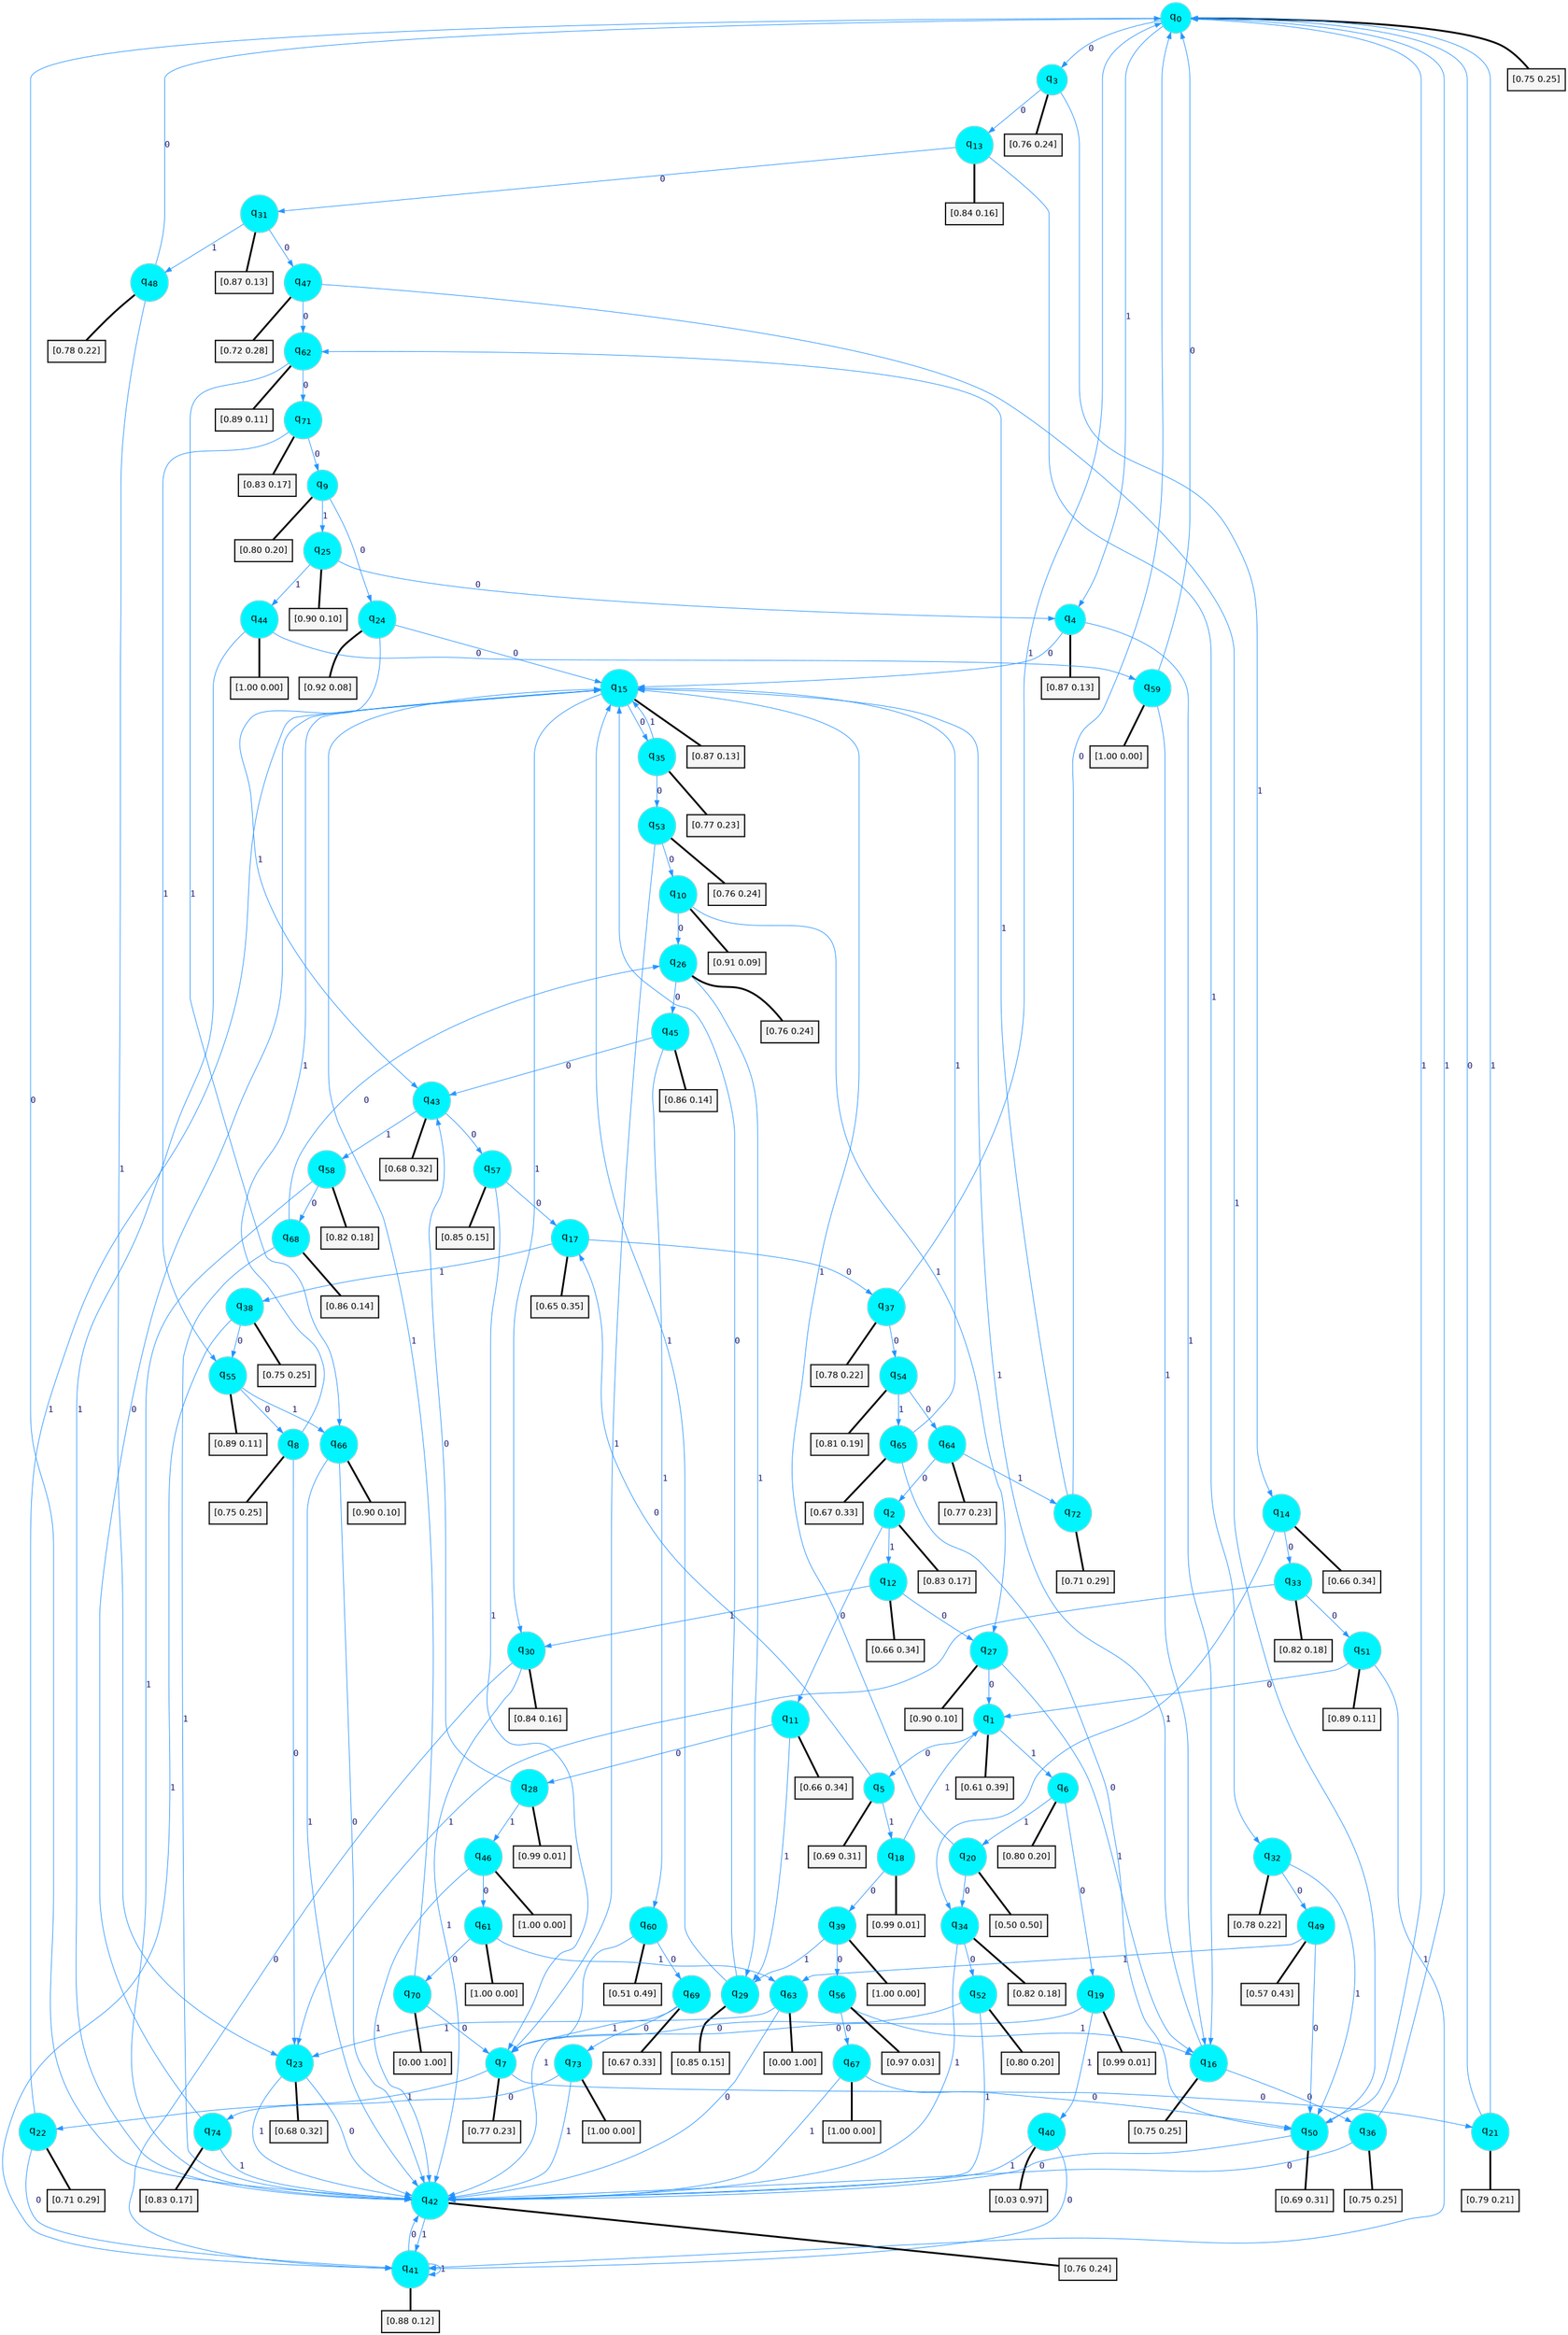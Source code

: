 digraph G {
graph [
bgcolor=transparent, dpi=300, rankdir=TD, size="40,25"];
node [
color=gray, fillcolor=turquoise1, fontcolor=black, fontname=Helvetica, fontsize=16, fontweight=bold, shape=circle, style=filled];
edge [
arrowsize=1, color=dodgerblue1, fontcolor=midnightblue, fontname=courier, fontweight=bold, penwidth=1, style=solid, weight=20];
0[label=<q<SUB>0</SUB>>];
1[label=<q<SUB>1</SUB>>];
2[label=<q<SUB>2</SUB>>];
3[label=<q<SUB>3</SUB>>];
4[label=<q<SUB>4</SUB>>];
5[label=<q<SUB>5</SUB>>];
6[label=<q<SUB>6</SUB>>];
7[label=<q<SUB>7</SUB>>];
8[label=<q<SUB>8</SUB>>];
9[label=<q<SUB>9</SUB>>];
10[label=<q<SUB>10</SUB>>];
11[label=<q<SUB>11</SUB>>];
12[label=<q<SUB>12</SUB>>];
13[label=<q<SUB>13</SUB>>];
14[label=<q<SUB>14</SUB>>];
15[label=<q<SUB>15</SUB>>];
16[label=<q<SUB>16</SUB>>];
17[label=<q<SUB>17</SUB>>];
18[label=<q<SUB>18</SUB>>];
19[label=<q<SUB>19</SUB>>];
20[label=<q<SUB>20</SUB>>];
21[label=<q<SUB>21</SUB>>];
22[label=<q<SUB>22</SUB>>];
23[label=<q<SUB>23</SUB>>];
24[label=<q<SUB>24</SUB>>];
25[label=<q<SUB>25</SUB>>];
26[label=<q<SUB>26</SUB>>];
27[label=<q<SUB>27</SUB>>];
28[label=<q<SUB>28</SUB>>];
29[label=<q<SUB>29</SUB>>];
30[label=<q<SUB>30</SUB>>];
31[label=<q<SUB>31</SUB>>];
32[label=<q<SUB>32</SUB>>];
33[label=<q<SUB>33</SUB>>];
34[label=<q<SUB>34</SUB>>];
35[label=<q<SUB>35</SUB>>];
36[label=<q<SUB>36</SUB>>];
37[label=<q<SUB>37</SUB>>];
38[label=<q<SUB>38</SUB>>];
39[label=<q<SUB>39</SUB>>];
40[label=<q<SUB>40</SUB>>];
41[label=<q<SUB>41</SUB>>];
42[label=<q<SUB>42</SUB>>];
43[label=<q<SUB>43</SUB>>];
44[label=<q<SUB>44</SUB>>];
45[label=<q<SUB>45</SUB>>];
46[label=<q<SUB>46</SUB>>];
47[label=<q<SUB>47</SUB>>];
48[label=<q<SUB>48</SUB>>];
49[label=<q<SUB>49</SUB>>];
50[label=<q<SUB>50</SUB>>];
51[label=<q<SUB>51</SUB>>];
52[label=<q<SUB>52</SUB>>];
53[label=<q<SUB>53</SUB>>];
54[label=<q<SUB>54</SUB>>];
55[label=<q<SUB>55</SUB>>];
56[label=<q<SUB>56</SUB>>];
57[label=<q<SUB>57</SUB>>];
58[label=<q<SUB>58</SUB>>];
59[label=<q<SUB>59</SUB>>];
60[label=<q<SUB>60</SUB>>];
61[label=<q<SUB>61</SUB>>];
62[label=<q<SUB>62</SUB>>];
63[label=<q<SUB>63</SUB>>];
64[label=<q<SUB>64</SUB>>];
65[label=<q<SUB>65</SUB>>];
66[label=<q<SUB>66</SUB>>];
67[label=<q<SUB>67</SUB>>];
68[label=<q<SUB>68</SUB>>];
69[label=<q<SUB>69</SUB>>];
70[label=<q<SUB>70</SUB>>];
71[label=<q<SUB>71</SUB>>];
72[label=<q<SUB>72</SUB>>];
73[label=<q<SUB>73</SUB>>];
74[label=<q<SUB>74</SUB>>];
75[label="[0.75 0.25]", shape=box,fontcolor=black, fontname=Helvetica, fontsize=14, penwidth=2, fillcolor=whitesmoke,color=black];
76[label="[0.61 0.39]", shape=box,fontcolor=black, fontname=Helvetica, fontsize=14, penwidth=2, fillcolor=whitesmoke,color=black];
77[label="[0.83 0.17]", shape=box,fontcolor=black, fontname=Helvetica, fontsize=14, penwidth=2, fillcolor=whitesmoke,color=black];
78[label="[0.76 0.24]", shape=box,fontcolor=black, fontname=Helvetica, fontsize=14, penwidth=2, fillcolor=whitesmoke,color=black];
79[label="[0.87 0.13]", shape=box,fontcolor=black, fontname=Helvetica, fontsize=14, penwidth=2, fillcolor=whitesmoke,color=black];
80[label="[0.69 0.31]", shape=box,fontcolor=black, fontname=Helvetica, fontsize=14, penwidth=2, fillcolor=whitesmoke,color=black];
81[label="[0.80 0.20]", shape=box,fontcolor=black, fontname=Helvetica, fontsize=14, penwidth=2, fillcolor=whitesmoke,color=black];
82[label="[0.77 0.23]", shape=box,fontcolor=black, fontname=Helvetica, fontsize=14, penwidth=2, fillcolor=whitesmoke,color=black];
83[label="[0.75 0.25]", shape=box,fontcolor=black, fontname=Helvetica, fontsize=14, penwidth=2, fillcolor=whitesmoke,color=black];
84[label="[0.80 0.20]", shape=box,fontcolor=black, fontname=Helvetica, fontsize=14, penwidth=2, fillcolor=whitesmoke,color=black];
85[label="[0.91 0.09]", shape=box,fontcolor=black, fontname=Helvetica, fontsize=14, penwidth=2, fillcolor=whitesmoke,color=black];
86[label="[0.66 0.34]", shape=box,fontcolor=black, fontname=Helvetica, fontsize=14, penwidth=2, fillcolor=whitesmoke,color=black];
87[label="[0.66 0.34]", shape=box,fontcolor=black, fontname=Helvetica, fontsize=14, penwidth=2, fillcolor=whitesmoke,color=black];
88[label="[0.84 0.16]", shape=box,fontcolor=black, fontname=Helvetica, fontsize=14, penwidth=2, fillcolor=whitesmoke,color=black];
89[label="[0.66 0.34]", shape=box,fontcolor=black, fontname=Helvetica, fontsize=14, penwidth=2, fillcolor=whitesmoke,color=black];
90[label="[0.87 0.13]", shape=box,fontcolor=black, fontname=Helvetica, fontsize=14, penwidth=2, fillcolor=whitesmoke,color=black];
91[label="[0.75 0.25]", shape=box,fontcolor=black, fontname=Helvetica, fontsize=14, penwidth=2, fillcolor=whitesmoke,color=black];
92[label="[0.65 0.35]", shape=box,fontcolor=black, fontname=Helvetica, fontsize=14, penwidth=2, fillcolor=whitesmoke,color=black];
93[label="[0.99 0.01]", shape=box,fontcolor=black, fontname=Helvetica, fontsize=14, penwidth=2, fillcolor=whitesmoke,color=black];
94[label="[0.99 0.01]", shape=box,fontcolor=black, fontname=Helvetica, fontsize=14, penwidth=2, fillcolor=whitesmoke,color=black];
95[label="[0.50 0.50]", shape=box,fontcolor=black, fontname=Helvetica, fontsize=14, penwidth=2, fillcolor=whitesmoke,color=black];
96[label="[0.79 0.21]", shape=box,fontcolor=black, fontname=Helvetica, fontsize=14, penwidth=2, fillcolor=whitesmoke,color=black];
97[label="[0.71 0.29]", shape=box,fontcolor=black, fontname=Helvetica, fontsize=14, penwidth=2, fillcolor=whitesmoke,color=black];
98[label="[0.68 0.32]", shape=box,fontcolor=black, fontname=Helvetica, fontsize=14, penwidth=2, fillcolor=whitesmoke,color=black];
99[label="[0.92 0.08]", shape=box,fontcolor=black, fontname=Helvetica, fontsize=14, penwidth=2, fillcolor=whitesmoke,color=black];
100[label="[0.90 0.10]", shape=box,fontcolor=black, fontname=Helvetica, fontsize=14, penwidth=2, fillcolor=whitesmoke,color=black];
101[label="[0.76 0.24]", shape=box,fontcolor=black, fontname=Helvetica, fontsize=14, penwidth=2, fillcolor=whitesmoke,color=black];
102[label="[0.90 0.10]", shape=box,fontcolor=black, fontname=Helvetica, fontsize=14, penwidth=2, fillcolor=whitesmoke,color=black];
103[label="[0.99 0.01]", shape=box,fontcolor=black, fontname=Helvetica, fontsize=14, penwidth=2, fillcolor=whitesmoke,color=black];
104[label="[0.85 0.15]", shape=box,fontcolor=black, fontname=Helvetica, fontsize=14, penwidth=2, fillcolor=whitesmoke,color=black];
105[label="[0.84 0.16]", shape=box,fontcolor=black, fontname=Helvetica, fontsize=14, penwidth=2, fillcolor=whitesmoke,color=black];
106[label="[0.87 0.13]", shape=box,fontcolor=black, fontname=Helvetica, fontsize=14, penwidth=2, fillcolor=whitesmoke,color=black];
107[label="[0.78 0.22]", shape=box,fontcolor=black, fontname=Helvetica, fontsize=14, penwidth=2, fillcolor=whitesmoke,color=black];
108[label="[0.82 0.18]", shape=box,fontcolor=black, fontname=Helvetica, fontsize=14, penwidth=2, fillcolor=whitesmoke,color=black];
109[label="[0.82 0.18]", shape=box,fontcolor=black, fontname=Helvetica, fontsize=14, penwidth=2, fillcolor=whitesmoke,color=black];
110[label="[0.77 0.23]", shape=box,fontcolor=black, fontname=Helvetica, fontsize=14, penwidth=2, fillcolor=whitesmoke,color=black];
111[label="[0.75 0.25]", shape=box,fontcolor=black, fontname=Helvetica, fontsize=14, penwidth=2, fillcolor=whitesmoke,color=black];
112[label="[0.78 0.22]", shape=box,fontcolor=black, fontname=Helvetica, fontsize=14, penwidth=2, fillcolor=whitesmoke,color=black];
113[label="[0.75 0.25]", shape=box,fontcolor=black, fontname=Helvetica, fontsize=14, penwidth=2, fillcolor=whitesmoke,color=black];
114[label="[1.00 0.00]", shape=box,fontcolor=black, fontname=Helvetica, fontsize=14, penwidth=2, fillcolor=whitesmoke,color=black];
115[label="[0.03 0.97]", shape=box,fontcolor=black, fontname=Helvetica, fontsize=14, penwidth=2, fillcolor=whitesmoke,color=black];
116[label="[0.88 0.12]", shape=box,fontcolor=black, fontname=Helvetica, fontsize=14, penwidth=2, fillcolor=whitesmoke,color=black];
117[label="[0.76 0.24]", shape=box,fontcolor=black, fontname=Helvetica, fontsize=14, penwidth=2, fillcolor=whitesmoke,color=black];
118[label="[0.68 0.32]", shape=box,fontcolor=black, fontname=Helvetica, fontsize=14, penwidth=2, fillcolor=whitesmoke,color=black];
119[label="[1.00 0.00]", shape=box,fontcolor=black, fontname=Helvetica, fontsize=14, penwidth=2, fillcolor=whitesmoke,color=black];
120[label="[0.86 0.14]", shape=box,fontcolor=black, fontname=Helvetica, fontsize=14, penwidth=2, fillcolor=whitesmoke,color=black];
121[label="[1.00 0.00]", shape=box,fontcolor=black, fontname=Helvetica, fontsize=14, penwidth=2, fillcolor=whitesmoke,color=black];
122[label="[0.72 0.28]", shape=box,fontcolor=black, fontname=Helvetica, fontsize=14, penwidth=2, fillcolor=whitesmoke,color=black];
123[label="[0.78 0.22]", shape=box,fontcolor=black, fontname=Helvetica, fontsize=14, penwidth=2, fillcolor=whitesmoke,color=black];
124[label="[0.57 0.43]", shape=box,fontcolor=black, fontname=Helvetica, fontsize=14, penwidth=2, fillcolor=whitesmoke,color=black];
125[label="[0.69 0.31]", shape=box,fontcolor=black, fontname=Helvetica, fontsize=14, penwidth=2, fillcolor=whitesmoke,color=black];
126[label="[0.89 0.11]", shape=box,fontcolor=black, fontname=Helvetica, fontsize=14, penwidth=2, fillcolor=whitesmoke,color=black];
127[label="[0.80 0.20]", shape=box,fontcolor=black, fontname=Helvetica, fontsize=14, penwidth=2, fillcolor=whitesmoke,color=black];
128[label="[0.76 0.24]", shape=box,fontcolor=black, fontname=Helvetica, fontsize=14, penwidth=2, fillcolor=whitesmoke,color=black];
129[label="[0.81 0.19]", shape=box,fontcolor=black, fontname=Helvetica, fontsize=14, penwidth=2, fillcolor=whitesmoke,color=black];
130[label="[0.89 0.11]", shape=box,fontcolor=black, fontname=Helvetica, fontsize=14, penwidth=2, fillcolor=whitesmoke,color=black];
131[label="[0.97 0.03]", shape=box,fontcolor=black, fontname=Helvetica, fontsize=14, penwidth=2, fillcolor=whitesmoke,color=black];
132[label="[0.85 0.15]", shape=box,fontcolor=black, fontname=Helvetica, fontsize=14, penwidth=2, fillcolor=whitesmoke,color=black];
133[label="[0.82 0.18]", shape=box,fontcolor=black, fontname=Helvetica, fontsize=14, penwidth=2, fillcolor=whitesmoke,color=black];
134[label="[1.00 0.00]", shape=box,fontcolor=black, fontname=Helvetica, fontsize=14, penwidth=2, fillcolor=whitesmoke,color=black];
135[label="[0.51 0.49]", shape=box,fontcolor=black, fontname=Helvetica, fontsize=14, penwidth=2, fillcolor=whitesmoke,color=black];
136[label="[1.00 0.00]", shape=box,fontcolor=black, fontname=Helvetica, fontsize=14, penwidth=2, fillcolor=whitesmoke,color=black];
137[label="[0.89 0.11]", shape=box,fontcolor=black, fontname=Helvetica, fontsize=14, penwidth=2, fillcolor=whitesmoke,color=black];
138[label="[0.00 1.00]", shape=box,fontcolor=black, fontname=Helvetica, fontsize=14, penwidth=2, fillcolor=whitesmoke,color=black];
139[label="[0.77 0.23]", shape=box,fontcolor=black, fontname=Helvetica, fontsize=14, penwidth=2, fillcolor=whitesmoke,color=black];
140[label="[0.67 0.33]", shape=box,fontcolor=black, fontname=Helvetica, fontsize=14, penwidth=2, fillcolor=whitesmoke,color=black];
141[label="[0.90 0.10]", shape=box,fontcolor=black, fontname=Helvetica, fontsize=14, penwidth=2, fillcolor=whitesmoke,color=black];
142[label="[1.00 0.00]", shape=box,fontcolor=black, fontname=Helvetica, fontsize=14, penwidth=2, fillcolor=whitesmoke,color=black];
143[label="[0.86 0.14]", shape=box,fontcolor=black, fontname=Helvetica, fontsize=14, penwidth=2, fillcolor=whitesmoke,color=black];
144[label="[0.67 0.33]", shape=box,fontcolor=black, fontname=Helvetica, fontsize=14, penwidth=2, fillcolor=whitesmoke,color=black];
145[label="[0.00 1.00]", shape=box,fontcolor=black, fontname=Helvetica, fontsize=14, penwidth=2, fillcolor=whitesmoke,color=black];
146[label="[0.83 0.17]", shape=box,fontcolor=black, fontname=Helvetica, fontsize=14, penwidth=2, fillcolor=whitesmoke,color=black];
147[label="[0.71 0.29]", shape=box,fontcolor=black, fontname=Helvetica, fontsize=14, penwidth=2, fillcolor=whitesmoke,color=black];
148[label="[1.00 0.00]", shape=box,fontcolor=black, fontname=Helvetica, fontsize=14, penwidth=2, fillcolor=whitesmoke,color=black];
149[label="[0.83 0.17]", shape=box,fontcolor=black, fontname=Helvetica, fontsize=14, penwidth=2, fillcolor=whitesmoke,color=black];
0->3 [label=0];
0->4 [label=1];
0->75 [arrowhead=none, penwidth=3,color=black];
1->5 [label=0];
1->6 [label=1];
1->76 [arrowhead=none, penwidth=3,color=black];
2->11 [label=0];
2->12 [label=1];
2->77 [arrowhead=none, penwidth=3,color=black];
3->13 [label=0];
3->14 [label=1];
3->78 [arrowhead=none, penwidth=3,color=black];
4->15 [label=0];
4->16 [label=1];
4->79 [arrowhead=none, penwidth=3,color=black];
5->17 [label=0];
5->18 [label=1];
5->80 [arrowhead=none, penwidth=3,color=black];
6->19 [label=0];
6->20 [label=1];
6->81 [arrowhead=none, penwidth=3,color=black];
7->21 [label=0];
7->22 [label=1];
7->82 [arrowhead=none, penwidth=3,color=black];
8->23 [label=0];
8->15 [label=1];
8->83 [arrowhead=none, penwidth=3,color=black];
9->24 [label=0];
9->25 [label=1];
9->84 [arrowhead=none, penwidth=3,color=black];
10->26 [label=0];
10->27 [label=1];
10->85 [arrowhead=none, penwidth=3,color=black];
11->28 [label=0];
11->29 [label=1];
11->86 [arrowhead=none, penwidth=3,color=black];
12->27 [label=0];
12->30 [label=1];
12->87 [arrowhead=none, penwidth=3,color=black];
13->31 [label=0];
13->32 [label=1];
13->88 [arrowhead=none, penwidth=3,color=black];
14->33 [label=0];
14->34 [label=1];
14->89 [arrowhead=none, penwidth=3,color=black];
15->35 [label=0];
15->30 [label=1];
15->90 [arrowhead=none, penwidth=3,color=black];
16->36 [label=0];
16->15 [label=1];
16->91 [arrowhead=none, penwidth=3,color=black];
17->37 [label=0];
17->38 [label=1];
17->92 [arrowhead=none, penwidth=3,color=black];
18->39 [label=0];
18->1 [label=1];
18->93 [arrowhead=none, penwidth=3,color=black];
19->7 [label=0];
19->40 [label=1];
19->94 [arrowhead=none, penwidth=3,color=black];
20->34 [label=0];
20->15 [label=1];
20->95 [arrowhead=none, penwidth=3,color=black];
21->0 [label=0];
21->0 [label=1];
21->96 [arrowhead=none, penwidth=3,color=black];
22->41 [label=0];
22->15 [label=1];
22->97 [arrowhead=none, penwidth=3,color=black];
23->42 [label=0];
23->42 [label=1];
23->98 [arrowhead=none, penwidth=3,color=black];
24->15 [label=0];
24->43 [label=1];
24->99 [arrowhead=none, penwidth=3,color=black];
25->4 [label=0];
25->44 [label=1];
25->100 [arrowhead=none, penwidth=3,color=black];
26->45 [label=0];
26->29 [label=1];
26->101 [arrowhead=none, penwidth=3,color=black];
27->1 [label=0];
27->16 [label=1];
27->102 [arrowhead=none, penwidth=3,color=black];
28->43 [label=0];
28->46 [label=1];
28->103 [arrowhead=none, penwidth=3,color=black];
29->15 [label=0];
29->15 [label=1];
29->104 [arrowhead=none, penwidth=3,color=black];
30->41 [label=0];
30->42 [label=1];
30->105 [arrowhead=none, penwidth=3,color=black];
31->47 [label=0];
31->48 [label=1];
31->106 [arrowhead=none, penwidth=3,color=black];
32->49 [label=0];
32->50 [label=1];
32->107 [arrowhead=none, penwidth=3,color=black];
33->51 [label=0];
33->23 [label=1];
33->108 [arrowhead=none, penwidth=3,color=black];
34->52 [label=0];
34->42 [label=1];
34->109 [arrowhead=none, penwidth=3,color=black];
35->53 [label=0];
35->15 [label=1];
35->110 [arrowhead=none, penwidth=3,color=black];
36->42 [label=0];
36->0 [label=1];
36->111 [arrowhead=none, penwidth=3,color=black];
37->54 [label=0];
37->0 [label=1];
37->112 [arrowhead=none, penwidth=3,color=black];
38->55 [label=0];
38->41 [label=1];
38->113 [arrowhead=none, penwidth=3,color=black];
39->56 [label=0];
39->29 [label=1];
39->114 [arrowhead=none, penwidth=3,color=black];
40->41 [label=0];
40->42 [label=1];
40->115 [arrowhead=none, penwidth=3,color=black];
41->42 [label=0];
41->41 [label=1];
41->116 [arrowhead=none, penwidth=3,color=black];
42->0 [label=0];
42->41 [label=1];
42->117 [arrowhead=none, penwidth=3,color=black];
43->57 [label=0];
43->58 [label=1];
43->118 [arrowhead=none, penwidth=3,color=black];
44->59 [label=0];
44->42 [label=1];
44->119 [arrowhead=none, penwidth=3,color=black];
45->43 [label=0];
45->60 [label=1];
45->120 [arrowhead=none, penwidth=3,color=black];
46->61 [label=0];
46->42 [label=1];
46->121 [arrowhead=none, penwidth=3,color=black];
47->62 [label=0];
47->50 [label=1];
47->122 [arrowhead=none, penwidth=3,color=black];
48->0 [label=0];
48->23 [label=1];
48->123 [arrowhead=none, penwidth=3,color=black];
49->50 [label=0];
49->63 [label=1];
49->124 [arrowhead=none, penwidth=3,color=black];
50->42 [label=0];
50->0 [label=1];
50->125 [arrowhead=none, penwidth=3,color=black];
51->1 [label=0];
51->41 [label=1];
51->126 [arrowhead=none, penwidth=3,color=black];
52->7 [label=0];
52->42 [label=1];
52->127 [arrowhead=none, penwidth=3,color=black];
53->10 [label=0];
53->7 [label=1];
53->128 [arrowhead=none, penwidth=3,color=black];
54->64 [label=0];
54->65 [label=1];
54->129 [arrowhead=none, penwidth=3,color=black];
55->8 [label=0];
55->66 [label=1];
55->130 [arrowhead=none, penwidth=3,color=black];
56->67 [label=0];
56->16 [label=1];
56->131 [arrowhead=none, penwidth=3,color=black];
57->17 [label=0];
57->7 [label=1];
57->132 [arrowhead=none, penwidth=3,color=black];
58->68 [label=0];
58->42 [label=1];
58->133 [arrowhead=none, penwidth=3,color=black];
59->0 [label=0];
59->16 [label=1];
59->134 [arrowhead=none, penwidth=3,color=black];
60->69 [label=0];
60->42 [label=1];
60->135 [arrowhead=none, penwidth=3,color=black];
61->70 [label=0];
61->63 [label=1];
61->136 [arrowhead=none, penwidth=3,color=black];
62->71 [label=0];
62->66 [label=1];
62->137 [arrowhead=none, penwidth=3,color=black];
63->42 [label=0];
63->23 [label=1];
63->138 [arrowhead=none, penwidth=3,color=black];
64->2 [label=0];
64->72 [label=1];
64->139 [arrowhead=none, penwidth=3,color=black];
65->50 [label=0];
65->15 [label=1];
65->140 [arrowhead=none, penwidth=3,color=black];
66->42 [label=0];
66->42 [label=1];
66->141 [arrowhead=none, penwidth=3,color=black];
67->50 [label=0];
67->42 [label=1];
67->142 [arrowhead=none, penwidth=3,color=black];
68->26 [label=0];
68->42 [label=1];
68->143 [arrowhead=none, penwidth=3,color=black];
69->73 [label=0];
69->7 [label=1];
69->144 [arrowhead=none, penwidth=3,color=black];
70->7 [label=0];
70->15 [label=1];
70->145 [arrowhead=none, penwidth=3,color=black];
71->9 [label=0];
71->55 [label=1];
71->146 [arrowhead=none, penwidth=3,color=black];
72->0 [label=0];
72->62 [label=1];
72->147 [arrowhead=none, penwidth=3,color=black];
73->74 [label=0];
73->42 [label=1];
73->148 [arrowhead=none, penwidth=3,color=black];
74->15 [label=0];
74->42 [label=1];
74->149 [arrowhead=none, penwidth=3,color=black];
}
